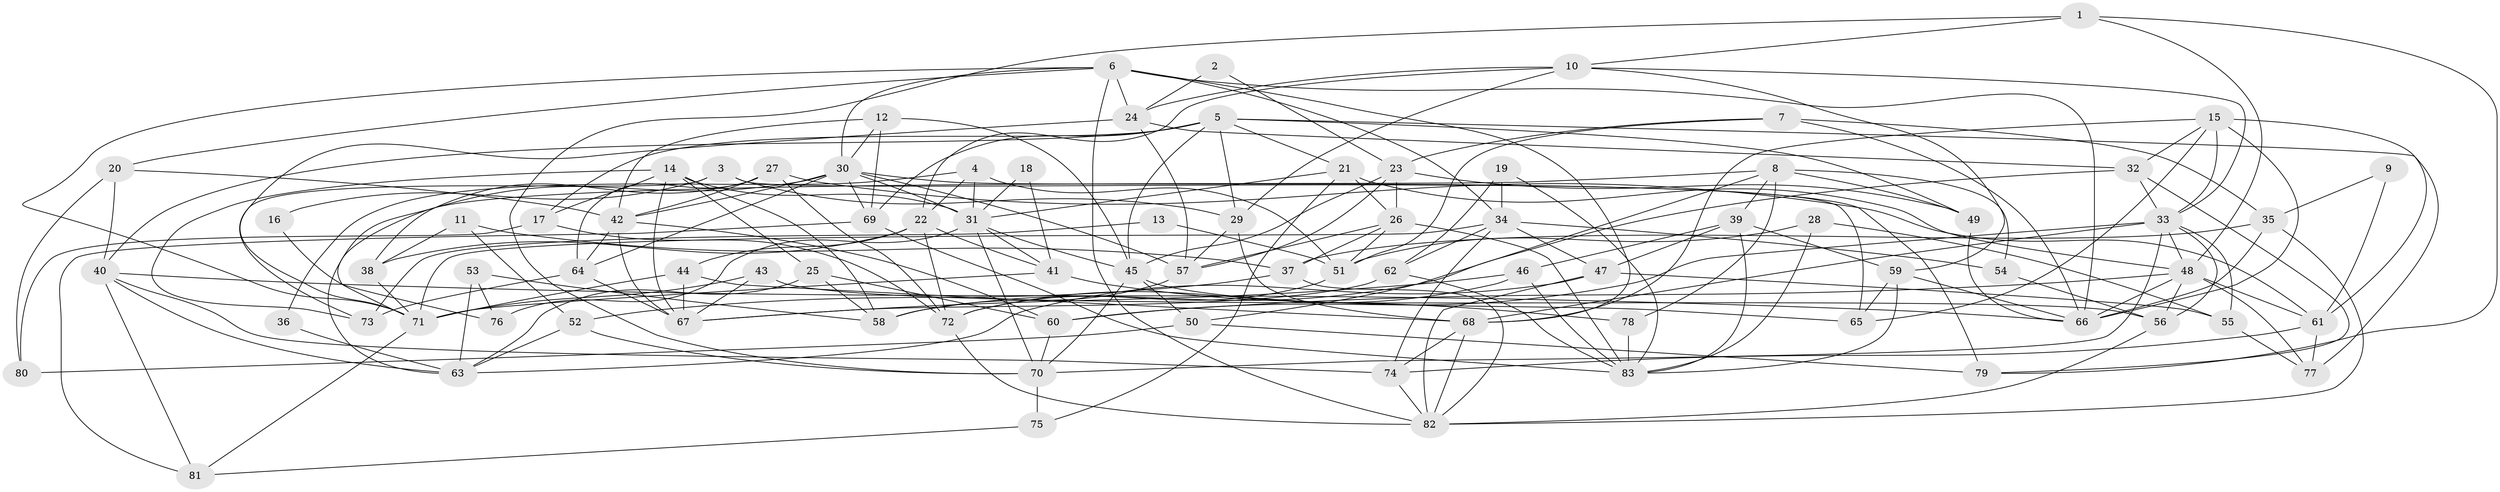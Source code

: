 // original degree distribution, {2: 0.12408759124087591, 5: 0.1897810218978102, 4: 0.25547445255474455, 3: 0.2846715328467153, 6: 0.0948905109489051, 7: 0.051094890510948905}
// Generated by graph-tools (version 1.1) at 2025/37/03/04/25 23:37:03]
// undirected, 83 vertices, 209 edges
graph export_dot {
  node [color=gray90,style=filled];
  1;
  2;
  3;
  4;
  5;
  6;
  7;
  8;
  9;
  10;
  11;
  12;
  13;
  14;
  15;
  16;
  17;
  18;
  19;
  20;
  21;
  22;
  23;
  24;
  25;
  26;
  27;
  28;
  29;
  30;
  31;
  32;
  33;
  34;
  35;
  36;
  37;
  38;
  39;
  40;
  41;
  42;
  43;
  44;
  45;
  46;
  47;
  48;
  49;
  50;
  51;
  52;
  53;
  54;
  55;
  56;
  57;
  58;
  59;
  60;
  61;
  62;
  63;
  64;
  65;
  66;
  67;
  68;
  69;
  70;
  71;
  72;
  73;
  74;
  75;
  76;
  77;
  78;
  79;
  80;
  81;
  82;
  83;
  1 -- 10 [weight=1.0];
  1 -- 48 [weight=1.0];
  1 -- 70 [weight=1.0];
  1 -- 79 [weight=1.0];
  2 -- 23 [weight=1.0];
  2 -- 24 [weight=1.0];
  3 -- 16 [weight=2.0];
  3 -- 29 [weight=1.0];
  3 -- 65 [weight=1.0];
  3 -- 73 [weight=1.0];
  4 -- 22 [weight=1.0];
  4 -- 31 [weight=1.0];
  4 -- 36 [weight=1.0];
  4 -- 51 [weight=1.0];
  5 -- 17 [weight=1.0];
  5 -- 21 [weight=1.0];
  5 -- 29 [weight=1.0];
  5 -- 40 [weight=1.0];
  5 -- 45 [weight=1.0];
  5 -- 49 [weight=1.0];
  5 -- 69 [weight=1.0];
  5 -- 77 [weight=1.0];
  6 -- 20 [weight=1.0];
  6 -- 24 [weight=1.0];
  6 -- 30 [weight=1.0];
  6 -- 34 [weight=1.0];
  6 -- 66 [weight=1.0];
  6 -- 68 [weight=1.0];
  6 -- 71 [weight=1.0];
  6 -- 82 [weight=1.0];
  7 -- 23 [weight=1.0];
  7 -- 35 [weight=1.0];
  7 -- 51 [weight=1.0];
  7 -- 66 [weight=1.0];
  8 -- 39 [weight=1.0];
  8 -- 49 [weight=2.0];
  8 -- 50 [weight=1.0];
  8 -- 54 [weight=1.0];
  8 -- 63 [weight=1.0];
  8 -- 78 [weight=1.0];
  9 -- 35 [weight=1.0];
  9 -- 61 [weight=1.0];
  10 -- 22 [weight=1.0];
  10 -- 24 [weight=1.0];
  10 -- 29 [weight=1.0];
  10 -- 33 [weight=1.0];
  10 -- 59 [weight=1.0];
  11 -- 37 [weight=1.0];
  11 -- 38 [weight=1.0];
  11 -- 52 [weight=1.0];
  12 -- 30 [weight=1.0];
  12 -- 42 [weight=1.0];
  12 -- 45 [weight=1.0];
  12 -- 69 [weight=1.0];
  13 -- 51 [weight=1.0];
  13 -- 73 [weight=1.0];
  14 -- 17 [weight=1.0];
  14 -- 25 [weight=1.0];
  14 -- 31 [weight=1.0];
  14 -- 58 [weight=1.0];
  14 -- 67 [weight=1.0];
  14 -- 73 [weight=1.0];
  15 -- 32 [weight=1.0];
  15 -- 33 [weight=1.0];
  15 -- 61 [weight=1.0];
  15 -- 65 [weight=1.0];
  15 -- 66 [weight=2.0];
  15 -- 68 [weight=1.0];
  16 -- 76 [weight=1.0];
  17 -- 72 [weight=1.0];
  17 -- 80 [weight=1.0];
  18 -- 31 [weight=1.0];
  18 -- 41 [weight=1.0];
  19 -- 34 [weight=1.0];
  19 -- 62 [weight=1.0];
  19 -- 83 [weight=1.0];
  20 -- 40 [weight=1.0];
  20 -- 42 [weight=1.0];
  20 -- 80 [weight=1.0];
  21 -- 26 [weight=1.0];
  21 -- 31 [weight=1.0];
  21 -- 48 [weight=1.0];
  21 -- 75 [weight=1.0];
  22 -- 38 [weight=1.0];
  22 -- 41 [weight=1.0];
  22 -- 44 [weight=1.0];
  22 -- 72 [weight=1.0];
  23 -- 26 [weight=1.0];
  23 -- 45 [weight=1.0];
  23 -- 49 [weight=2.0];
  23 -- 57 [weight=1.0];
  24 -- 32 [weight=1.0];
  24 -- 57 [weight=1.0];
  24 -- 71 [weight=1.0];
  25 -- 58 [weight=1.0];
  25 -- 60 [weight=1.0];
  25 -- 63 [weight=1.0];
  26 -- 37 [weight=1.0];
  26 -- 51 [weight=1.0];
  26 -- 57 [weight=1.0];
  26 -- 83 [weight=1.0];
  27 -- 38 [weight=1.0];
  27 -- 42 [weight=1.0];
  27 -- 61 [weight=1.0];
  27 -- 64 [weight=1.0];
  27 -- 72 [weight=1.0];
  28 -- 51 [weight=1.0];
  28 -- 55 [weight=1.0];
  28 -- 83 [weight=1.0];
  29 -- 57 [weight=1.0];
  29 -- 68 [weight=1.0];
  30 -- 31 [weight=1.0];
  30 -- 42 [weight=1.0];
  30 -- 57 [weight=1.0];
  30 -- 64 [weight=1.0];
  30 -- 69 [weight=1.0];
  30 -- 71 [weight=1.0];
  30 -- 79 [weight=1.0];
  31 -- 41 [weight=1.0];
  31 -- 45 [weight=1.0];
  31 -- 70 [weight=1.0];
  31 -- 76 [weight=1.0];
  32 -- 33 [weight=1.0];
  32 -- 58 [weight=1.0];
  32 -- 79 [weight=1.0];
  33 -- 48 [weight=1.0];
  33 -- 55 [weight=1.0];
  33 -- 56 [weight=1.0];
  33 -- 60 [weight=1.0];
  33 -- 68 [weight=1.0];
  33 -- 70 [weight=1.0];
  34 -- 47 [weight=1.0];
  34 -- 54 [weight=1.0];
  34 -- 62 [weight=1.0];
  34 -- 71 [weight=1.0];
  34 -- 74 [weight=1.0];
  35 -- 37 [weight=1.0];
  35 -- 66 [weight=1.0];
  35 -- 82 [weight=1.0];
  36 -- 63 [weight=1.0];
  37 -- 52 [weight=1.0];
  37 -- 82 [weight=1.0];
  38 -- 71 [weight=1.0];
  39 -- 46 [weight=1.0];
  39 -- 47 [weight=1.0];
  39 -- 59 [weight=1.0];
  39 -- 83 [weight=1.0];
  40 -- 63 [weight=1.0];
  40 -- 66 [weight=1.0];
  40 -- 74 [weight=1.0];
  40 -- 81 [weight=1.0];
  41 -- 71 [weight=1.0];
  41 -- 78 [weight=2.0];
  42 -- 60 [weight=1.0];
  42 -- 64 [weight=1.0];
  42 -- 67 [weight=1.0];
  43 -- 56 [weight=1.0];
  43 -- 67 [weight=1.0];
  43 -- 71 [weight=1.0];
  44 -- 67 [weight=1.0];
  44 -- 68 [weight=1.0];
  44 -- 71 [weight=1.0];
  45 -- 50 [weight=1.0];
  45 -- 65 [weight=1.0];
  45 -- 70 [weight=1.0];
  46 -- 67 [weight=1.0];
  46 -- 72 [weight=1.0];
  46 -- 83 [weight=1.0];
  47 -- 55 [weight=1.0];
  47 -- 63 [weight=1.0];
  47 -- 82 [weight=1.0];
  48 -- 56 [weight=1.0];
  48 -- 60 [weight=1.0];
  48 -- 61 [weight=1.0];
  48 -- 66 [weight=1.0];
  48 -- 77 [weight=1.0];
  49 -- 66 [weight=1.0];
  50 -- 79 [weight=1.0];
  50 -- 80 [weight=1.0];
  51 -- 72 [weight=1.0];
  52 -- 63 [weight=1.0];
  52 -- 70 [weight=1.0];
  53 -- 58 [weight=1.0];
  53 -- 63 [weight=2.0];
  53 -- 76 [weight=1.0];
  54 -- 56 [weight=1.0];
  55 -- 77 [weight=1.0];
  56 -- 82 [weight=1.0];
  57 -- 58 [weight=1.0];
  59 -- 65 [weight=1.0];
  59 -- 66 [weight=1.0];
  59 -- 83 [weight=1.0];
  60 -- 70 [weight=1.0];
  61 -- 74 [weight=1.0];
  61 -- 77 [weight=1.0];
  62 -- 67 [weight=1.0];
  62 -- 83 [weight=1.0];
  64 -- 67 [weight=1.0];
  64 -- 73 [weight=1.0];
  68 -- 74 [weight=1.0];
  68 -- 82 [weight=1.0];
  69 -- 81 [weight=1.0];
  69 -- 83 [weight=1.0];
  70 -- 75 [weight=2.0];
  71 -- 81 [weight=1.0];
  72 -- 82 [weight=2.0];
  74 -- 82 [weight=1.0];
  75 -- 81 [weight=1.0];
  78 -- 83 [weight=1.0];
}
